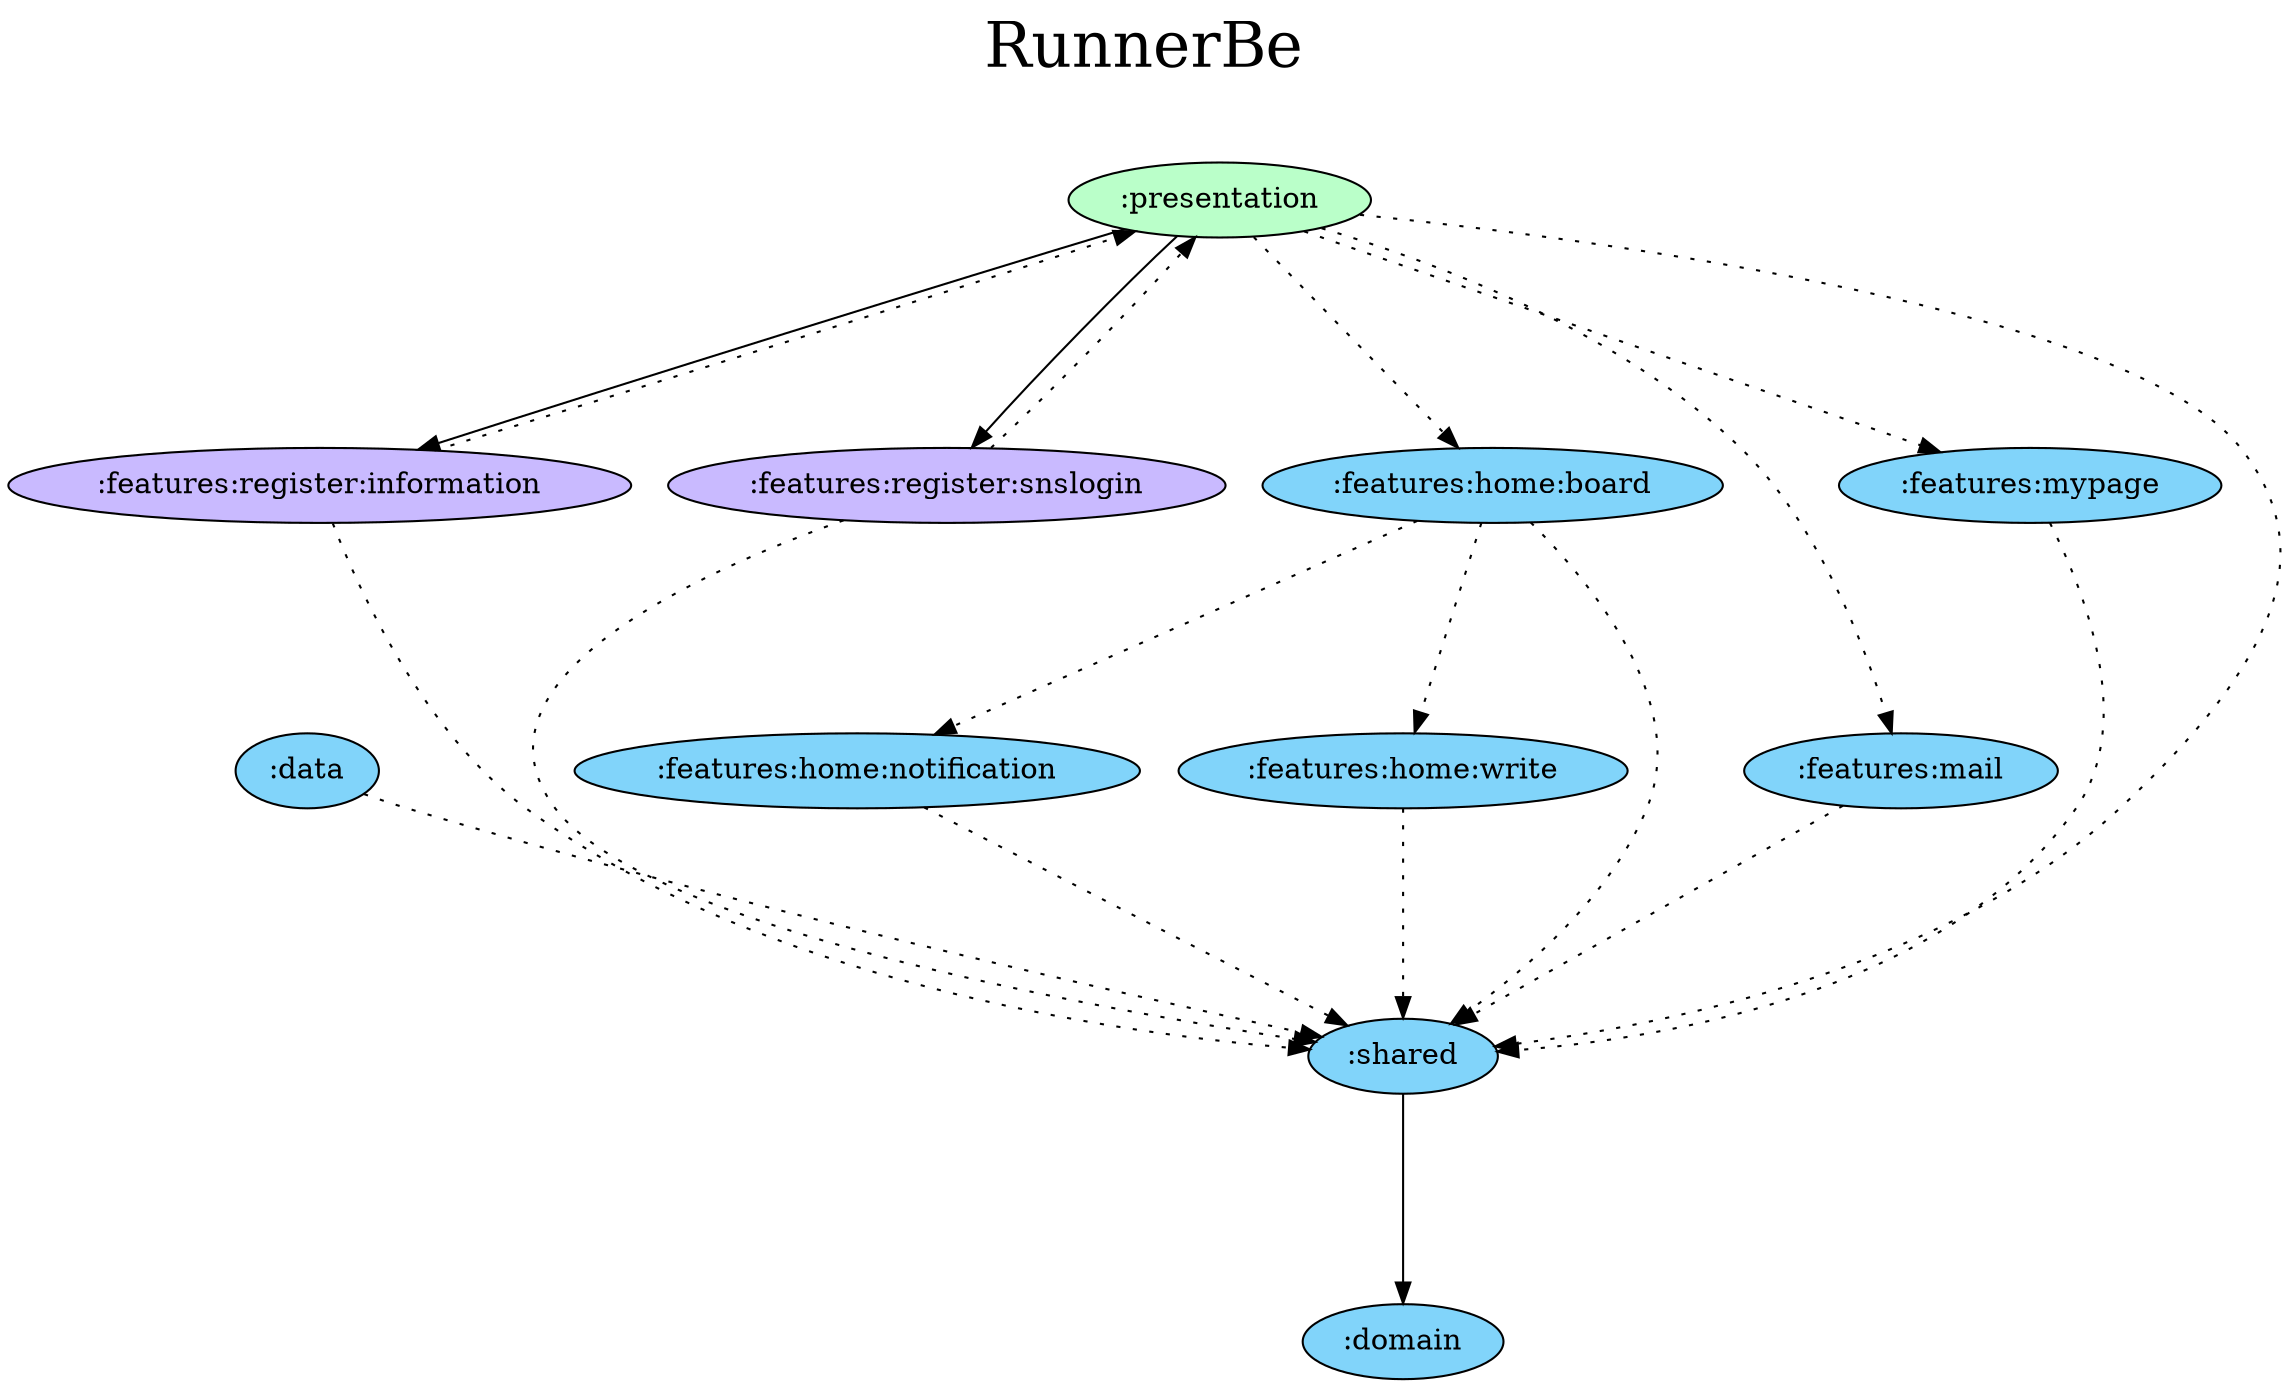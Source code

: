 digraph {
  graph [label="RunnerBe\n ",labelloc=t,fontsize=30,ranksep=1.4];
  node [style=filled, fillcolor="#bbbbbb"];
  rankdir=TB;

  # Projects

  ":data" [fillcolor="#81D4FA"];
  ":domain" [fillcolor="#81D4FA"];
  ":features:home:board" [fillcolor="#81D4FA"];
  ":features:home:notification" [fillcolor="#81D4FA"];
  ":features:home:write" [fillcolor="#81D4FA"];
  ":features:mail" [fillcolor="#81D4FA"];
  ":features:mypage" [fillcolor="#81D4FA"];
  ":features:register:information" [fillcolor="#c9baff"];
  ":features:register:snslogin" [fillcolor="#c9baff"];
  ":presentation" [fillcolor="#baffc9"];
  ":shared" [fillcolor="#81D4FA"];

  {rank = same; ":data";}

  # Dependencies

  ":data" -> ":shared" [style=dotted]
  ":presentation" -> ":features:register:snslogin"
  ":presentation" -> ":features:register:information"
  ":presentation" -> ":features:mail" [style=dotted]
  ":presentation" -> ":features:mypage" [style=dotted]
  ":presentation" -> ":features:home:board" [style=dotted]
  ":presentation" -> ":shared" [style=dotted]
  ":shared" -> ":domain"
  ":features:mail" -> ":shared" [style=dotted]
  ":features:mypage" -> ":shared" [style=dotted]
  ":features:home:board" -> ":shared" [style=dotted]
  ":features:home:board" -> ":features:home:write" [style=dotted]
  ":features:home:board" -> ":features:home:notification" [style=dotted]
  ":features:home:notification" -> ":shared" [style=dotted]
  ":features:home:write" -> ":shared" [style=dotted]
  ":features:register:information" -> ":presentation" [style=dotted]
  ":features:register:information" -> ":shared" [style=dotted]
  ":features:register:snslogin" -> ":presentation" [style=dotted]
  ":features:register:snslogin" -> ":shared" [style=dotted]
}
